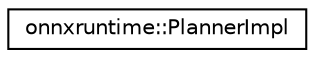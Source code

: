 digraph "Graphical Class Hierarchy"
{
  edge [fontname="Helvetica",fontsize="10",labelfontname="Helvetica",labelfontsize="10"];
  node [fontname="Helvetica",fontsize="10",shape=record];
  rankdir="LR";
  Node0 [label="onnxruntime::PlannerImpl",height=0.2,width=0.4,color="black", fillcolor="white", style="filled",URL="$classonnxruntime_1_1PlannerImpl.html"];
}

